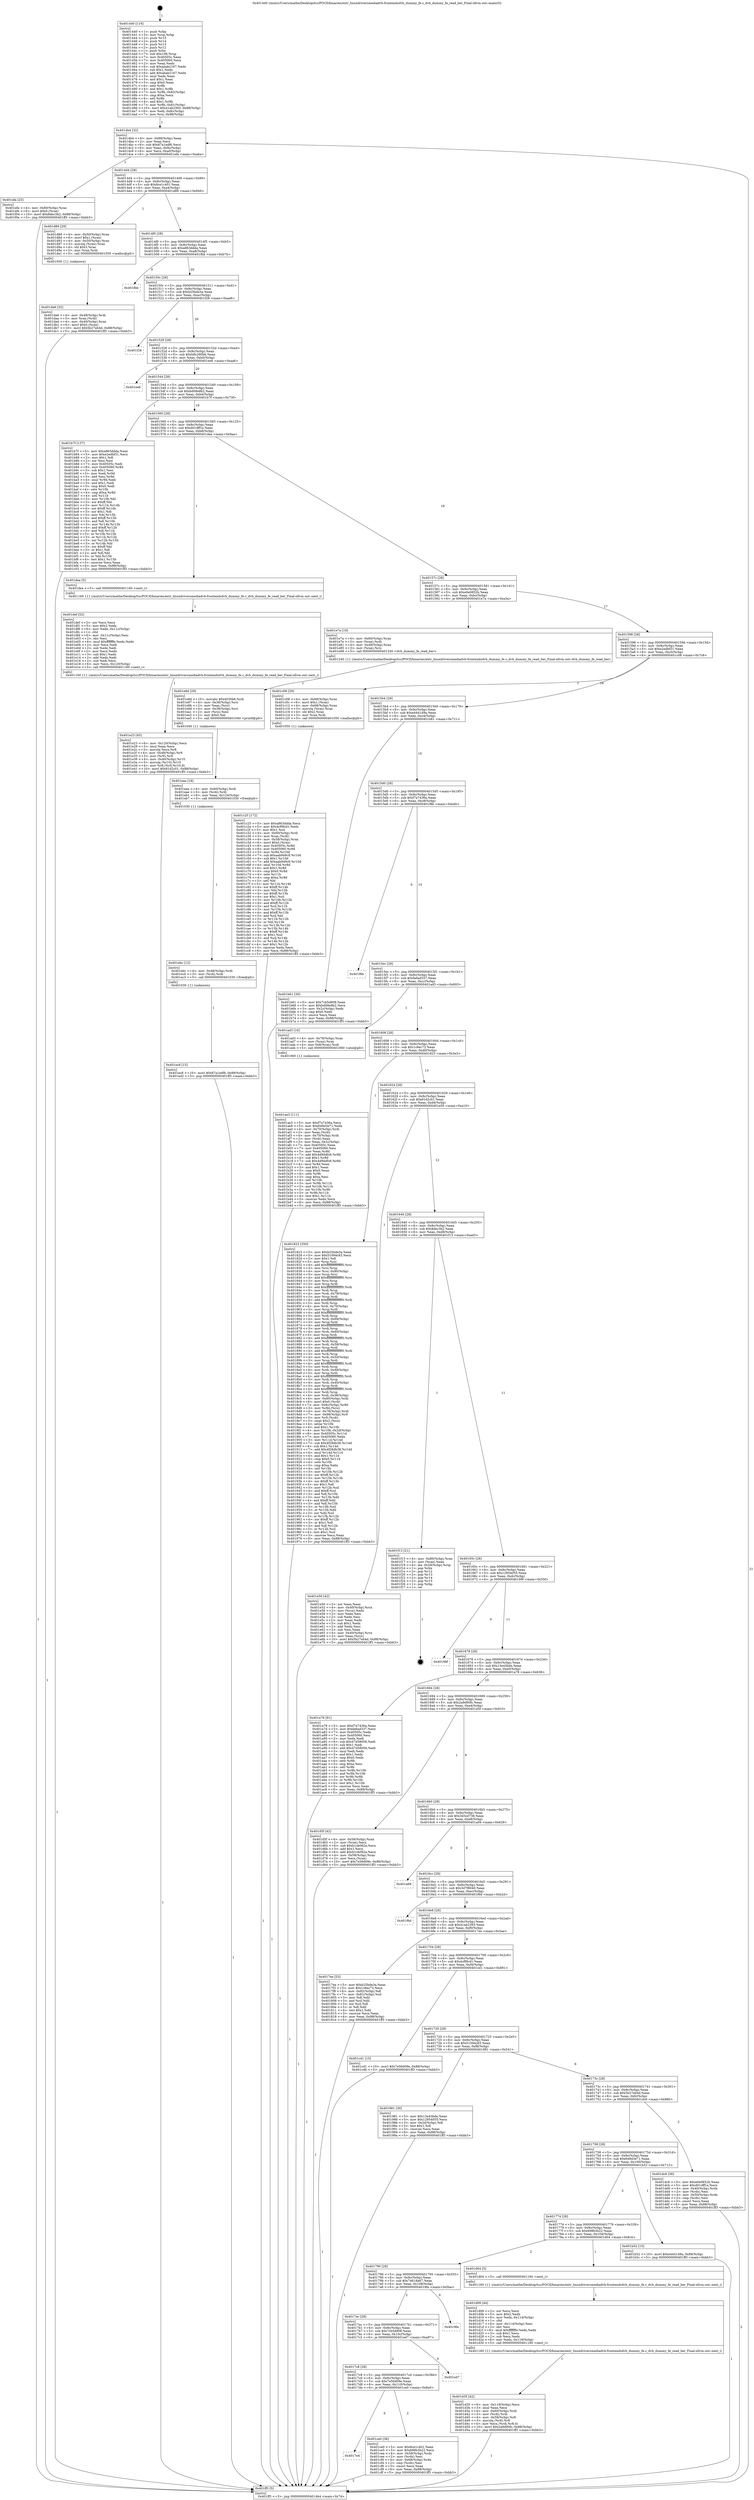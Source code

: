digraph "0x401440" {
  label = "0x401440 (/mnt/c/Users/mathe/Desktop/tcc/POCII/binaries/extr_linuxdriversmediadvb-frontendsdvb_dummy_fe.c_dvb_dummy_fe_read_ber_Final-ollvm.out::main(0))"
  labelloc = "t"
  node[shape=record]

  Entry [label="",width=0.3,height=0.3,shape=circle,fillcolor=black,style=filled]
  "0x4014b4" [label="{
     0x4014b4 [32]\l
     | [instrs]\l
     &nbsp;&nbsp;0x4014b4 \<+6\>: mov -0x88(%rbp),%eax\l
     &nbsp;&nbsp;0x4014ba \<+2\>: mov %eax,%ecx\l
     &nbsp;&nbsp;0x4014bc \<+6\>: sub $0x87a1edf6,%ecx\l
     &nbsp;&nbsp;0x4014c2 \<+6\>: mov %eax,-0x9c(%rbp)\l
     &nbsp;&nbsp;0x4014c8 \<+6\>: mov %ecx,-0xa0(%rbp)\l
     &nbsp;&nbsp;0x4014ce \<+6\>: je 0000000000401efa \<main+0xaba\>\l
  }"]
  "0x401efa" [label="{
     0x401efa [25]\l
     | [instrs]\l
     &nbsp;&nbsp;0x401efa \<+4\>: mov -0x80(%rbp),%rax\l
     &nbsp;&nbsp;0x401efe \<+6\>: movl $0x0,(%rax)\l
     &nbsp;&nbsp;0x401f04 \<+10\>: movl $0x8dec3b2,-0x88(%rbp)\l
     &nbsp;&nbsp;0x401f0e \<+5\>: jmp 0000000000401ff3 \<main+0xbb3\>\l
  }"]
  "0x4014d4" [label="{
     0x4014d4 [28]\l
     | [instrs]\l
     &nbsp;&nbsp;0x4014d4 \<+5\>: jmp 00000000004014d9 \<main+0x99\>\l
     &nbsp;&nbsp;0x4014d9 \<+6\>: mov -0x9c(%rbp),%eax\l
     &nbsp;&nbsp;0x4014df \<+5\>: sub $0x8ce1c401,%eax\l
     &nbsp;&nbsp;0x4014e4 \<+6\>: mov %eax,-0xa4(%rbp)\l
     &nbsp;&nbsp;0x4014ea \<+6\>: je 0000000000401d89 \<main+0x949\>\l
  }"]
  Exit [label="",width=0.3,height=0.3,shape=circle,fillcolor=black,style=filled,peripheries=2]
  "0x401d89" [label="{
     0x401d89 [29]\l
     | [instrs]\l
     &nbsp;&nbsp;0x401d89 \<+4\>: mov -0x50(%rbp),%rax\l
     &nbsp;&nbsp;0x401d8d \<+6\>: movl $0x1,(%rax)\l
     &nbsp;&nbsp;0x401d93 \<+4\>: mov -0x50(%rbp),%rax\l
     &nbsp;&nbsp;0x401d97 \<+3\>: movslq (%rax),%rax\l
     &nbsp;&nbsp;0x401d9a \<+4\>: shl $0x3,%rax\l
     &nbsp;&nbsp;0x401d9e \<+3\>: mov %rax,%rdi\l
     &nbsp;&nbsp;0x401da1 \<+5\>: call 0000000000401050 \<malloc@plt\>\l
     | [calls]\l
     &nbsp;&nbsp;0x401050 \{1\} (unknown)\l
  }"]
  "0x4014f0" [label="{
     0x4014f0 [28]\l
     | [instrs]\l
     &nbsp;&nbsp;0x4014f0 \<+5\>: jmp 00000000004014f5 \<main+0xb5\>\l
     &nbsp;&nbsp;0x4014f5 \<+6\>: mov -0x9c(%rbp),%eax\l
     &nbsp;&nbsp;0x4014fb \<+5\>: sub $0xa863ddda,%eax\l
     &nbsp;&nbsp;0x401500 \<+6\>: mov %eax,-0xa8(%rbp)\l
     &nbsp;&nbsp;0x401506 \<+6\>: je 0000000000401fbb \<main+0xb7b\>\l
  }"]
  "0x401ec8" [label="{
     0x401ec8 [15]\l
     | [instrs]\l
     &nbsp;&nbsp;0x401ec8 \<+10\>: movl $0x87a1edf6,-0x88(%rbp)\l
     &nbsp;&nbsp;0x401ed2 \<+5\>: jmp 0000000000401ff3 \<main+0xbb3\>\l
  }"]
  "0x401fbb" [label="{
     0x401fbb\l
  }", style=dashed]
  "0x40150c" [label="{
     0x40150c [28]\l
     | [instrs]\l
     &nbsp;&nbsp;0x40150c \<+5\>: jmp 0000000000401511 \<main+0xd1\>\l
     &nbsp;&nbsp;0x401511 \<+6\>: mov -0x9c(%rbp),%eax\l
     &nbsp;&nbsp;0x401517 \<+5\>: sub $0xb25bde3a,%eax\l
     &nbsp;&nbsp;0x40151c \<+6\>: mov %eax,-0xac(%rbp)\l
     &nbsp;&nbsp;0x401522 \<+6\>: je 0000000000401f28 \<main+0xae8\>\l
  }"]
  "0x401ebc" [label="{
     0x401ebc [12]\l
     | [instrs]\l
     &nbsp;&nbsp;0x401ebc \<+4\>: mov -0x48(%rbp),%rdi\l
     &nbsp;&nbsp;0x401ec0 \<+3\>: mov (%rdi),%rdi\l
     &nbsp;&nbsp;0x401ec3 \<+5\>: call 0000000000401030 \<free@plt\>\l
     | [calls]\l
     &nbsp;&nbsp;0x401030 \{1\} (unknown)\l
  }"]
  "0x401f28" [label="{
     0x401f28\l
  }", style=dashed]
  "0x401528" [label="{
     0x401528 [28]\l
     | [instrs]\l
     &nbsp;&nbsp;0x401528 \<+5\>: jmp 000000000040152d \<main+0xed\>\l
     &nbsp;&nbsp;0x40152d \<+6\>: mov -0x9c(%rbp),%eax\l
     &nbsp;&nbsp;0x401533 \<+5\>: sub $0xb8c290bb,%eax\l
     &nbsp;&nbsp;0x401538 \<+6\>: mov %eax,-0xb0(%rbp)\l
     &nbsp;&nbsp;0x40153e \<+6\>: je 0000000000401ee6 \<main+0xaa6\>\l
  }"]
  "0x401eaa" [label="{
     0x401eaa [18]\l
     | [instrs]\l
     &nbsp;&nbsp;0x401eaa \<+4\>: mov -0x60(%rbp),%rdi\l
     &nbsp;&nbsp;0x401eae \<+3\>: mov (%rdi),%rdi\l
     &nbsp;&nbsp;0x401eb1 \<+6\>: mov %eax,-0x124(%rbp)\l
     &nbsp;&nbsp;0x401eb7 \<+5\>: call 0000000000401030 \<free@plt\>\l
     | [calls]\l
     &nbsp;&nbsp;0x401030 \{1\} (unknown)\l
  }"]
  "0x401ee6" [label="{
     0x401ee6\l
  }", style=dashed]
  "0x401544" [label="{
     0x401544 [28]\l
     | [instrs]\l
     &nbsp;&nbsp;0x401544 \<+5\>: jmp 0000000000401549 \<main+0x109\>\l
     &nbsp;&nbsp;0x401549 \<+6\>: mov -0x9c(%rbp),%eax\l
     &nbsp;&nbsp;0x40154f \<+5\>: sub $0xbd08e8b2,%eax\l
     &nbsp;&nbsp;0x401554 \<+6\>: mov %eax,-0xb4(%rbp)\l
     &nbsp;&nbsp;0x40155a \<+6\>: je 0000000000401b7f \<main+0x73f\>\l
  }"]
  "0x401e8d" [label="{
     0x401e8d [29]\l
     | [instrs]\l
     &nbsp;&nbsp;0x401e8d \<+10\>: movabs $0x4030b6,%rdi\l
     &nbsp;&nbsp;0x401e97 \<+4\>: mov -0x38(%rbp),%rsi\l
     &nbsp;&nbsp;0x401e9b \<+2\>: mov %eax,(%rsi)\l
     &nbsp;&nbsp;0x401e9d \<+4\>: mov -0x38(%rbp),%rsi\l
     &nbsp;&nbsp;0x401ea1 \<+2\>: mov (%rsi),%esi\l
     &nbsp;&nbsp;0x401ea3 \<+2\>: mov $0x0,%al\l
     &nbsp;&nbsp;0x401ea5 \<+5\>: call 0000000000401040 \<printf@plt\>\l
     | [calls]\l
     &nbsp;&nbsp;0x401040 \{1\} (unknown)\l
  }"]
  "0x401b7f" [label="{
     0x401b7f [137]\l
     | [instrs]\l
     &nbsp;&nbsp;0x401b7f \<+5\>: mov $0xa863ddda,%eax\l
     &nbsp;&nbsp;0x401b84 \<+5\>: mov $0xe2edbf31,%ecx\l
     &nbsp;&nbsp;0x401b89 \<+2\>: mov $0x1,%dl\l
     &nbsp;&nbsp;0x401b8b \<+2\>: xor %esi,%esi\l
     &nbsp;&nbsp;0x401b8d \<+7\>: mov 0x40505c,%edi\l
     &nbsp;&nbsp;0x401b94 \<+8\>: mov 0x405060,%r8d\l
     &nbsp;&nbsp;0x401b9c \<+3\>: sub $0x1,%esi\l
     &nbsp;&nbsp;0x401b9f \<+3\>: mov %edi,%r9d\l
     &nbsp;&nbsp;0x401ba2 \<+3\>: add %esi,%r9d\l
     &nbsp;&nbsp;0x401ba5 \<+4\>: imul %r9d,%edi\l
     &nbsp;&nbsp;0x401ba9 \<+3\>: and $0x1,%edi\l
     &nbsp;&nbsp;0x401bac \<+3\>: cmp $0x0,%edi\l
     &nbsp;&nbsp;0x401baf \<+4\>: sete %r10b\l
     &nbsp;&nbsp;0x401bb3 \<+4\>: cmp $0xa,%r8d\l
     &nbsp;&nbsp;0x401bb7 \<+4\>: setl %r11b\l
     &nbsp;&nbsp;0x401bbb \<+3\>: mov %r10b,%bl\l
     &nbsp;&nbsp;0x401bbe \<+3\>: xor $0xff,%bl\l
     &nbsp;&nbsp;0x401bc1 \<+3\>: mov %r11b,%r14b\l
     &nbsp;&nbsp;0x401bc4 \<+4\>: xor $0xff,%r14b\l
     &nbsp;&nbsp;0x401bc8 \<+3\>: xor $0x1,%dl\l
     &nbsp;&nbsp;0x401bcb \<+3\>: mov %bl,%r15b\l
     &nbsp;&nbsp;0x401bce \<+4\>: and $0xff,%r15b\l
     &nbsp;&nbsp;0x401bd2 \<+3\>: and %dl,%r10b\l
     &nbsp;&nbsp;0x401bd5 \<+3\>: mov %r14b,%r12b\l
     &nbsp;&nbsp;0x401bd8 \<+4\>: and $0xff,%r12b\l
     &nbsp;&nbsp;0x401bdc \<+3\>: and %dl,%r11b\l
     &nbsp;&nbsp;0x401bdf \<+3\>: or %r10b,%r15b\l
     &nbsp;&nbsp;0x401be2 \<+3\>: or %r11b,%r12b\l
     &nbsp;&nbsp;0x401be5 \<+3\>: xor %r12b,%r15b\l
     &nbsp;&nbsp;0x401be8 \<+3\>: or %r14b,%bl\l
     &nbsp;&nbsp;0x401beb \<+3\>: xor $0xff,%bl\l
     &nbsp;&nbsp;0x401bee \<+3\>: or $0x1,%dl\l
     &nbsp;&nbsp;0x401bf1 \<+2\>: and %dl,%bl\l
     &nbsp;&nbsp;0x401bf3 \<+3\>: or %bl,%r15b\l
     &nbsp;&nbsp;0x401bf6 \<+4\>: test $0x1,%r15b\l
     &nbsp;&nbsp;0x401bfa \<+3\>: cmovne %ecx,%eax\l
     &nbsp;&nbsp;0x401bfd \<+6\>: mov %eax,-0x88(%rbp)\l
     &nbsp;&nbsp;0x401c03 \<+5\>: jmp 0000000000401ff3 \<main+0xbb3\>\l
  }"]
  "0x401560" [label="{
     0x401560 [28]\l
     | [instrs]\l
     &nbsp;&nbsp;0x401560 \<+5\>: jmp 0000000000401565 \<main+0x125\>\l
     &nbsp;&nbsp;0x401565 \<+6\>: mov -0x9c(%rbp),%eax\l
     &nbsp;&nbsp;0x40156b \<+5\>: sub $0xd01dff1e,%eax\l
     &nbsp;&nbsp;0x401570 \<+6\>: mov %eax,-0xb8(%rbp)\l
     &nbsp;&nbsp;0x401576 \<+6\>: je 0000000000401dea \<main+0x9aa\>\l
  }"]
  "0x401e23" [label="{
     0x401e23 [45]\l
     | [instrs]\l
     &nbsp;&nbsp;0x401e23 \<+6\>: mov -0x120(%rbp),%ecx\l
     &nbsp;&nbsp;0x401e29 \<+3\>: imul %eax,%ecx\l
     &nbsp;&nbsp;0x401e2c \<+3\>: movslq %ecx,%r8\l
     &nbsp;&nbsp;0x401e2f \<+4\>: mov -0x48(%rbp),%r9\l
     &nbsp;&nbsp;0x401e33 \<+3\>: mov (%r9),%r9\l
     &nbsp;&nbsp;0x401e36 \<+4\>: mov -0x40(%rbp),%r10\l
     &nbsp;&nbsp;0x401e3a \<+3\>: movslq (%r10),%r10\l
     &nbsp;&nbsp;0x401e3d \<+4\>: mov %r8,(%r9,%r10,8)\l
     &nbsp;&nbsp;0x401e41 \<+10\>: movl $0x81d2c01,-0x88(%rbp)\l
     &nbsp;&nbsp;0x401e4b \<+5\>: jmp 0000000000401ff3 \<main+0xbb3\>\l
  }"]
  "0x401dea" [label="{
     0x401dea [5]\l
     | [instrs]\l
     &nbsp;&nbsp;0x401dea \<+5\>: call 0000000000401160 \<next_i\>\l
     | [calls]\l
     &nbsp;&nbsp;0x401160 \{1\} (/mnt/c/Users/mathe/Desktop/tcc/POCII/binaries/extr_linuxdriversmediadvb-frontendsdvb_dummy_fe.c_dvb_dummy_fe_read_ber_Final-ollvm.out::next_i)\l
  }"]
  "0x40157c" [label="{
     0x40157c [28]\l
     | [instrs]\l
     &nbsp;&nbsp;0x40157c \<+5\>: jmp 0000000000401581 \<main+0x141\>\l
     &nbsp;&nbsp;0x401581 \<+6\>: mov -0x9c(%rbp),%eax\l
     &nbsp;&nbsp;0x401587 \<+5\>: sub $0xe0e0852b,%eax\l
     &nbsp;&nbsp;0x40158c \<+6\>: mov %eax,-0xbc(%rbp)\l
     &nbsp;&nbsp;0x401592 \<+6\>: je 0000000000401e7a \<main+0xa3a\>\l
  }"]
  "0x401def" [label="{
     0x401def [52]\l
     | [instrs]\l
     &nbsp;&nbsp;0x401def \<+2\>: xor %ecx,%ecx\l
     &nbsp;&nbsp;0x401df1 \<+5\>: mov $0x2,%edx\l
     &nbsp;&nbsp;0x401df6 \<+6\>: mov %edx,-0x11c(%rbp)\l
     &nbsp;&nbsp;0x401dfc \<+1\>: cltd\l
     &nbsp;&nbsp;0x401dfd \<+6\>: mov -0x11c(%rbp),%esi\l
     &nbsp;&nbsp;0x401e03 \<+2\>: idiv %esi\l
     &nbsp;&nbsp;0x401e05 \<+6\>: imul $0xfffffffe,%edx,%edx\l
     &nbsp;&nbsp;0x401e0b \<+2\>: mov %ecx,%edi\l
     &nbsp;&nbsp;0x401e0d \<+2\>: sub %edx,%edi\l
     &nbsp;&nbsp;0x401e0f \<+2\>: mov %ecx,%edx\l
     &nbsp;&nbsp;0x401e11 \<+3\>: sub $0x1,%edx\l
     &nbsp;&nbsp;0x401e14 \<+2\>: add %edx,%edi\l
     &nbsp;&nbsp;0x401e16 \<+2\>: sub %edi,%ecx\l
     &nbsp;&nbsp;0x401e18 \<+6\>: mov %ecx,-0x120(%rbp)\l
     &nbsp;&nbsp;0x401e1e \<+5\>: call 0000000000401160 \<next_i\>\l
     | [calls]\l
     &nbsp;&nbsp;0x401160 \{1\} (/mnt/c/Users/mathe/Desktop/tcc/POCII/binaries/extr_linuxdriversmediadvb-frontendsdvb_dummy_fe.c_dvb_dummy_fe_read_ber_Final-ollvm.out::next_i)\l
  }"]
  "0x401e7a" [label="{
     0x401e7a [19]\l
     | [instrs]\l
     &nbsp;&nbsp;0x401e7a \<+4\>: mov -0x60(%rbp),%rax\l
     &nbsp;&nbsp;0x401e7e \<+3\>: mov (%rax),%rdi\l
     &nbsp;&nbsp;0x401e81 \<+4\>: mov -0x48(%rbp),%rax\l
     &nbsp;&nbsp;0x401e85 \<+3\>: mov (%rax),%rsi\l
     &nbsp;&nbsp;0x401e88 \<+5\>: call 0000000000401240 \<dvb_dummy_fe_read_ber\>\l
     | [calls]\l
     &nbsp;&nbsp;0x401240 \{1\} (/mnt/c/Users/mathe/Desktop/tcc/POCII/binaries/extr_linuxdriversmediadvb-frontendsdvb_dummy_fe.c_dvb_dummy_fe_read_ber_Final-ollvm.out::dvb_dummy_fe_read_ber)\l
  }"]
  "0x401598" [label="{
     0x401598 [28]\l
     | [instrs]\l
     &nbsp;&nbsp;0x401598 \<+5\>: jmp 000000000040159d \<main+0x15d\>\l
     &nbsp;&nbsp;0x40159d \<+6\>: mov -0x9c(%rbp),%eax\l
     &nbsp;&nbsp;0x4015a3 \<+5\>: sub $0xe2edbf31,%eax\l
     &nbsp;&nbsp;0x4015a8 \<+6\>: mov %eax,-0xc0(%rbp)\l
     &nbsp;&nbsp;0x4015ae \<+6\>: je 0000000000401c08 \<main+0x7c8\>\l
  }"]
  "0x401da6" [label="{
     0x401da6 [32]\l
     | [instrs]\l
     &nbsp;&nbsp;0x401da6 \<+4\>: mov -0x48(%rbp),%rdi\l
     &nbsp;&nbsp;0x401daa \<+3\>: mov %rax,(%rdi)\l
     &nbsp;&nbsp;0x401dad \<+4\>: mov -0x40(%rbp),%rax\l
     &nbsp;&nbsp;0x401db1 \<+6\>: movl $0x0,(%rax)\l
     &nbsp;&nbsp;0x401db7 \<+10\>: movl $0x5b27eb4d,-0x88(%rbp)\l
     &nbsp;&nbsp;0x401dc1 \<+5\>: jmp 0000000000401ff3 \<main+0xbb3\>\l
  }"]
  "0x401c08" [label="{
     0x401c08 [29]\l
     | [instrs]\l
     &nbsp;&nbsp;0x401c08 \<+4\>: mov -0x68(%rbp),%rax\l
     &nbsp;&nbsp;0x401c0c \<+6\>: movl $0x1,(%rax)\l
     &nbsp;&nbsp;0x401c12 \<+4\>: mov -0x68(%rbp),%rax\l
     &nbsp;&nbsp;0x401c16 \<+3\>: movslq (%rax),%rax\l
     &nbsp;&nbsp;0x401c19 \<+4\>: shl $0x2,%rax\l
     &nbsp;&nbsp;0x401c1d \<+3\>: mov %rax,%rdi\l
     &nbsp;&nbsp;0x401c20 \<+5\>: call 0000000000401050 \<malloc@plt\>\l
     | [calls]\l
     &nbsp;&nbsp;0x401050 \{1\} (unknown)\l
  }"]
  "0x4015b4" [label="{
     0x4015b4 [28]\l
     | [instrs]\l
     &nbsp;&nbsp;0x4015b4 \<+5\>: jmp 00000000004015b9 \<main+0x179\>\l
     &nbsp;&nbsp;0x4015b9 \<+6\>: mov -0x9c(%rbp),%eax\l
     &nbsp;&nbsp;0x4015bf \<+5\>: sub $0xe444149a,%eax\l
     &nbsp;&nbsp;0x4015c4 \<+6\>: mov %eax,-0xc4(%rbp)\l
     &nbsp;&nbsp;0x4015ca \<+6\>: je 0000000000401b61 \<main+0x721\>\l
  }"]
  "0x401d35" [label="{
     0x401d35 [42]\l
     | [instrs]\l
     &nbsp;&nbsp;0x401d35 \<+6\>: mov -0x118(%rbp),%ecx\l
     &nbsp;&nbsp;0x401d3b \<+3\>: imul %eax,%ecx\l
     &nbsp;&nbsp;0x401d3e \<+4\>: mov -0x60(%rbp),%rdi\l
     &nbsp;&nbsp;0x401d42 \<+3\>: mov (%rdi),%rdi\l
     &nbsp;&nbsp;0x401d45 \<+4\>: mov -0x58(%rbp),%r8\l
     &nbsp;&nbsp;0x401d49 \<+3\>: movslq (%r8),%r8\l
     &nbsp;&nbsp;0x401d4c \<+4\>: mov %ecx,(%rdi,%r8,4)\l
     &nbsp;&nbsp;0x401d50 \<+10\>: movl $0x2a9d90fc,-0x88(%rbp)\l
     &nbsp;&nbsp;0x401d5a \<+5\>: jmp 0000000000401ff3 \<main+0xbb3\>\l
  }"]
  "0x401b61" [label="{
     0x401b61 [30]\l
     | [instrs]\l
     &nbsp;&nbsp;0x401b61 \<+5\>: mov $0x7cb5d908,%eax\l
     &nbsp;&nbsp;0x401b66 \<+5\>: mov $0xbd08e8b2,%ecx\l
     &nbsp;&nbsp;0x401b6b \<+3\>: mov -0x2c(%rbp),%edx\l
     &nbsp;&nbsp;0x401b6e \<+3\>: cmp $0x0,%edx\l
     &nbsp;&nbsp;0x401b71 \<+3\>: cmove %ecx,%eax\l
     &nbsp;&nbsp;0x401b74 \<+6\>: mov %eax,-0x88(%rbp)\l
     &nbsp;&nbsp;0x401b7a \<+5\>: jmp 0000000000401ff3 \<main+0xbb3\>\l
  }"]
  "0x4015d0" [label="{
     0x4015d0 [28]\l
     | [instrs]\l
     &nbsp;&nbsp;0x4015d0 \<+5\>: jmp 00000000004015d5 \<main+0x195\>\l
     &nbsp;&nbsp;0x4015d5 \<+6\>: mov -0x9c(%rbp),%eax\l
     &nbsp;&nbsp;0x4015db \<+5\>: sub $0xf7a7436a,%eax\l
     &nbsp;&nbsp;0x4015e0 \<+6\>: mov %eax,-0xc8(%rbp)\l
     &nbsp;&nbsp;0x4015e6 \<+6\>: je 0000000000401f8b \<main+0xb4b\>\l
  }"]
  "0x401d09" [label="{
     0x401d09 [44]\l
     | [instrs]\l
     &nbsp;&nbsp;0x401d09 \<+2\>: xor %ecx,%ecx\l
     &nbsp;&nbsp;0x401d0b \<+5\>: mov $0x2,%edx\l
     &nbsp;&nbsp;0x401d10 \<+6\>: mov %edx,-0x114(%rbp)\l
     &nbsp;&nbsp;0x401d16 \<+1\>: cltd\l
     &nbsp;&nbsp;0x401d17 \<+6\>: mov -0x114(%rbp),%esi\l
     &nbsp;&nbsp;0x401d1d \<+2\>: idiv %esi\l
     &nbsp;&nbsp;0x401d1f \<+6\>: imul $0xfffffffe,%edx,%edx\l
     &nbsp;&nbsp;0x401d25 \<+3\>: sub $0x1,%ecx\l
     &nbsp;&nbsp;0x401d28 \<+2\>: sub %ecx,%edx\l
     &nbsp;&nbsp;0x401d2a \<+6\>: mov %edx,-0x118(%rbp)\l
     &nbsp;&nbsp;0x401d30 \<+5\>: call 0000000000401160 \<next_i\>\l
     | [calls]\l
     &nbsp;&nbsp;0x401160 \{1\} (/mnt/c/Users/mathe/Desktop/tcc/POCII/binaries/extr_linuxdriversmediadvb-frontendsdvb_dummy_fe.c_dvb_dummy_fe_read_ber_Final-ollvm.out::next_i)\l
  }"]
  "0x401f8b" [label="{
     0x401f8b\l
  }", style=dashed]
  "0x4015ec" [label="{
     0x4015ec [28]\l
     | [instrs]\l
     &nbsp;&nbsp;0x4015ec \<+5\>: jmp 00000000004015f1 \<main+0x1b1\>\l
     &nbsp;&nbsp;0x4015f1 \<+6\>: mov -0x9c(%rbp),%eax\l
     &nbsp;&nbsp;0x4015f7 \<+5\>: sub $0xfa6ad337,%eax\l
     &nbsp;&nbsp;0x4015fc \<+6\>: mov %eax,-0xcc(%rbp)\l
     &nbsp;&nbsp;0x401602 \<+6\>: je 0000000000401ad3 \<main+0x693\>\l
  }"]
  "0x4017e4" [label="{
     0x4017e4\l
  }", style=dashed]
  "0x401ad3" [label="{
     0x401ad3 [16]\l
     | [instrs]\l
     &nbsp;&nbsp;0x401ad3 \<+4\>: mov -0x78(%rbp),%rax\l
     &nbsp;&nbsp;0x401ad7 \<+3\>: mov (%rax),%rax\l
     &nbsp;&nbsp;0x401ada \<+4\>: mov 0x8(%rax),%rdi\l
     &nbsp;&nbsp;0x401ade \<+5\>: call 0000000000401060 \<atoi@plt\>\l
     | [calls]\l
     &nbsp;&nbsp;0x401060 \{1\} (unknown)\l
  }"]
  "0x401608" [label="{
     0x401608 [28]\l
     | [instrs]\l
     &nbsp;&nbsp;0x401608 \<+5\>: jmp 000000000040160d \<main+0x1cd\>\l
     &nbsp;&nbsp;0x40160d \<+6\>: mov -0x9c(%rbp),%eax\l
     &nbsp;&nbsp;0x401613 \<+5\>: sub $0x1c6ec73,%eax\l
     &nbsp;&nbsp;0x401618 \<+6\>: mov %eax,-0xd0(%rbp)\l
     &nbsp;&nbsp;0x40161e \<+6\>: je 0000000000401823 \<main+0x3e3\>\l
  }"]
  "0x401ce0" [label="{
     0x401ce0 [36]\l
     | [instrs]\l
     &nbsp;&nbsp;0x401ce0 \<+5\>: mov $0x8ce1c401,%eax\l
     &nbsp;&nbsp;0x401ce5 \<+5\>: mov $0x698b3b22,%ecx\l
     &nbsp;&nbsp;0x401cea \<+4\>: mov -0x58(%rbp),%rdx\l
     &nbsp;&nbsp;0x401cee \<+2\>: mov (%rdx),%esi\l
     &nbsp;&nbsp;0x401cf0 \<+4\>: mov -0x68(%rbp),%rdx\l
     &nbsp;&nbsp;0x401cf4 \<+2\>: cmp (%rdx),%esi\l
     &nbsp;&nbsp;0x401cf6 \<+3\>: cmovl %ecx,%eax\l
     &nbsp;&nbsp;0x401cf9 \<+6\>: mov %eax,-0x88(%rbp)\l
     &nbsp;&nbsp;0x401cff \<+5\>: jmp 0000000000401ff3 \<main+0xbb3\>\l
  }"]
  "0x401823" [label="{
     0x401823 [350]\l
     | [instrs]\l
     &nbsp;&nbsp;0x401823 \<+5\>: mov $0xb25bde3a,%eax\l
     &nbsp;&nbsp;0x401828 \<+5\>: mov $0x51094c83,%ecx\l
     &nbsp;&nbsp;0x40182d \<+2\>: mov $0x1,%dl\l
     &nbsp;&nbsp;0x40182f \<+3\>: mov %rsp,%rsi\l
     &nbsp;&nbsp;0x401832 \<+4\>: add $0xfffffffffffffff0,%rsi\l
     &nbsp;&nbsp;0x401836 \<+3\>: mov %rsi,%rsp\l
     &nbsp;&nbsp;0x401839 \<+4\>: mov %rsi,-0x80(%rbp)\l
     &nbsp;&nbsp;0x40183d \<+3\>: mov %rsp,%rsi\l
     &nbsp;&nbsp;0x401840 \<+4\>: add $0xfffffffffffffff0,%rsi\l
     &nbsp;&nbsp;0x401844 \<+3\>: mov %rsi,%rsp\l
     &nbsp;&nbsp;0x401847 \<+3\>: mov %rsp,%rdi\l
     &nbsp;&nbsp;0x40184a \<+4\>: add $0xfffffffffffffff0,%rdi\l
     &nbsp;&nbsp;0x40184e \<+3\>: mov %rdi,%rsp\l
     &nbsp;&nbsp;0x401851 \<+4\>: mov %rdi,-0x78(%rbp)\l
     &nbsp;&nbsp;0x401855 \<+3\>: mov %rsp,%rdi\l
     &nbsp;&nbsp;0x401858 \<+4\>: add $0xfffffffffffffff0,%rdi\l
     &nbsp;&nbsp;0x40185c \<+3\>: mov %rdi,%rsp\l
     &nbsp;&nbsp;0x40185f \<+4\>: mov %rdi,-0x70(%rbp)\l
     &nbsp;&nbsp;0x401863 \<+3\>: mov %rsp,%rdi\l
     &nbsp;&nbsp;0x401866 \<+4\>: add $0xfffffffffffffff0,%rdi\l
     &nbsp;&nbsp;0x40186a \<+3\>: mov %rdi,%rsp\l
     &nbsp;&nbsp;0x40186d \<+4\>: mov %rdi,-0x68(%rbp)\l
     &nbsp;&nbsp;0x401871 \<+3\>: mov %rsp,%rdi\l
     &nbsp;&nbsp;0x401874 \<+4\>: add $0xfffffffffffffff0,%rdi\l
     &nbsp;&nbsp;0x401878 \<+3\>: mov %rdi,%rsp\l
     &nbsp;&nbsp;0x40187b \<+4\>: mov %rdi,-0x60(%rbp)\l
     &nbsp;&nbsp;0x40187f \<+3\>: mov %rsp,%rdi\l
     &nbsp;&nbsp;0x401882 \<+4\>: add $0xfffffffffffffff0,%rdi\l
     &nbsp;&nbsp;0x401886 \<+3\>: mov %rdi,%rsp\l
     &nbsp;&nbsp;0x401889 \<+4\>: mov %rdi,-0x58(%rbp)\l
     &nbsp;&nbsp;0x40188d \<+3\>: mov %rsp,%rdi\l
     &nbsp;&nbsp;0x401890 \<+4\>: add $0xfffffffffffffff0,%rdi\l
     &nbsp;&nbsp;0x401894 \<+3\>: mov %rdi,%rsp\l
     &nbsp;&nbsp;0x401897 \<+4\>: mov %rdi,-0x50(%rbp)\l
     &nbsp;&nbsp;0x40189b \<+3\>: mov %rsp,%rdi\l
     &nbsp;&nbsp;0x40189e \<+4\>: add $0xfffffffffffffff0,%rdi\l
     &nbsp;&nbsp;0x4018a2 \<+3\>: mov %rdi,%rsp\l
     &nbsp;&nbsp;0x4018a5 \<+4\>: mov %rdi,-0x48(%rbp)\l
     &nbsp;&nbsp;0x4018a9 \<+3\>: mov %rsp,%rdi\l
     &nbsp;&nbsp;0x4018ac \<+4\>: add $0xfffffffffffffff0,%rdi\l
     &nbsp;&nbsp;0x4018b0 \<+3\>: mov %rdi,%rsp\l
     &nbsp;&nbsp;0x4018b3 \<+4\>: mov %rdi,-0x40(%rbp)\l
     &nbsp;&nbsp;0x4018b7 \<+3\>: mov %rsp,%rdi\l
     &nbsp;&nbsp;0x4018ba \<+4\>: add $0xfffffffffffffff0,%rdi\l
     &nbsp;&nbsp;0x4018be \<+3\>: mov %rdi,%rsp\l
     &nbsp;&nbsp;0x4018c1 \<+4\>: mov %rdi,-0x38(%rbp)\l
     &nbsp;&nbsp;0x4018c5 \<+4\>: mov -0x80(%rbp),%rdi\l
     &nbsp;&nbsp;0x4018c9 \<+6\>: movl $0x0,(%rdi)\l
     &nbsp;&nbsp;0x4018cf \<+7\>: mov -0x8c(%rbp),%r8d\l
     &nbsp;&nbsp;0x4018d6 \<+3\>: mov %r8d,(%rsi)\l
     &nbsp;&nbsp;0x4018d9 \<+4\>: mov -0x78(%rbp),%rdi\l
     &nbsp;&nbsp;0x4018dd \<+7\>: mov -0x98(%rbp),%r9\l
     &nbsp;&nbsp;0x4018e4 \<+3\>: mov %r9,(%rdi)\l
     &nbsp;&nbsp;0x4018e7 \<+3\>: cmpl $0x2,(%rsi)\l
     &nbsp;&nbsp;0x4018ea \<+4\>: setne %r10b\l
     &nbsp;&nbsp;0x4018ee \<+4\>: and $0x1,%r10b\l
     &nbsp;&nbsp;0x4018f2 \<+4\>: mov %r10b,-0x2d(%rbp)\l
     &nbsp;&nbsp;0x4018f6 \<+8\>: mov 0x40505c,%r11d\l
     &nbsp;&nbsp;0x4018fe \<+7\>: mov 0x405060,%ebx\l
     &nbsp;&nbsp;0x401905 \<+3\>: mov %r11d,%r14d\l
     &nbsp;&nbsp;0x401908 \<+7\>: sub $0x4f28db38,%r14d\l
     &nbsp;&nbsp;0x40190f \<+4\>: sub $0x1,%r14d\l
     &nbsp;&nbsp;0x401913 \<+7\>: add $0x4f28db38,%r14d\l
     &nbsp;&nbsp;0x40191a \<+4\>: imul %r14d,%r11d\l
     &nbsp;&nbsp;0x40191e \<+4\>: and $0x1,%r11d\l
     &nbsp;&nbsp;0x401922 \<+4\>: cmp $0x0,%r11d\l
     &nbsp;&nbsp;0x401926 \<+4\>: sete %r10b\l
     &nbsp;&nbsp;0x40192a \<+3\>: cmp $0xa,%ebx\l
     &nbsp;&nbsp;0x40192d \<+4\>: setl %r15b\l
     &nbsp;&nbsp;0x401931 \<+3\>: mov %r10b,%r12b\l
     &nbsp;&nbsp;0x401934 \<+4\>: xor $0xff,%r12b\l
     &nbsp;&nbsp;0x401938 \<+3\>: mov %r15b,%r13b\l
     &nbsp;&nbsp;0x40193b \<+4\>: xor $0xff,%r13b\l
     &nbsp;&nbsp;0x40193f \<+3\>: xor $0x1,%dl\l
     &nbsp;&nbsp;0x401942 \<+3\>: mov %r12b,%sil\l
     &nbsp;&nbsp;0x401945 \<+4\>: and $0xff,%sil\l
     &nbsp;&nbsp;0x401949 \<+3\>: and %dl,%r10b\l
     &nbsp;&nbsp;0x40194c \<+3\>: mov %r13b,%dil\l
     &nbsp;&nbsp;0x40194f \<+4\>: and $0xff,%dil\l
     &nbsp;&nbsp;0x401953 \<+3\>: and %dl,%r15b\l
     &nbsp;&nbsp;0x401956 \<+3\>: or %r10b,%sil\l
     &nbsp;&nbsp;0x401959 \<+3\>: or %r15b,%dil\l
     &nbsp;&nbsp;0x40195c \<+3\>: xor %dil,%sil\l
     &nbsp;&nbsp;0x40195f \<+3\>: or %r13b,%r12b\l
     &nbsp;&nbsp;0x401962 \<+4\>: xor $0xff,%r12b\l
     &nbsp;&nbsp;0x401966 \<+3\>: or $0x1,%dl\l
     &nbsp;&nbsp;0x401969 \<+3\>: and %dl,%r12b\l
     &nbsp;&nbsp;0x40196c \<+3\>: or %r12b,%sil\l
     &nbsp;&nbsp;0x40196f \<+4\>: test $0x1,%sil\l
     &nbsp;&nbsp;0x401973 \<+3\>: cmovne %ecx,%eax\l
     &nbsp;&nbsp;0x401976 \<+6\>: mov %eax,-0x88(%rbp)\l
     &nbsp;&nbsp;0x40197c \<+5\>: jmp 0000000000401ff3 \<main+0xbb3\>\l
  }"]
  "0x401624" [label="{
     0x401624 [28]\l
     | [instrs]\l
     &nbsp;&nbsp;0x401624 \<+5\>: jmp 0000000000401629 \<main+0x1e9\>\l
     &nbsp;&nbsp;0x401629 \<+6\>: mov -0x9c(%rbp),%eax\l
     &nbsp;&nbsp;0x40162f \<+5\>: sub $0x81d2c01,%eax\l
     &nbsp;&nbsp;0x401634 \<+6\>: mov %eax,-0xd4(%rbp)\l
     &nbsp;&nbsp;0x40163a \<+6\>: je 0000000000401e50 \<main+0xa10\>\l
  }"]
  "0x4017c8" [label="{
     0x4017c8 [28]\l
     | [instrs]\l
     &nbsp;&nbsp;0x4017c8 \<+5\>: jmp 00000000004017cd \<main+0x38d\>\l
     &nbsp;&nbsp;0x4017cd \<+6\>: mov -0x9c(%rbp),%eax\l
     &nbsp;&nbsp;0x4017d3 \<+5\>: sub $0x7e56d09e,%eax\l
     &nbsp;&nbsp;0x4017d8 \<+6\>: mov %eax,-0x110(%rbp)\l
     &nbsp;&nbsp;0x4017de \<+6\>: je 0000000000401ce0 \<main+0x8a0\>\l
  }"]
  "0x401e50" [label="{
     0x401e50 [42]\l
     | [instrs]\l
     &nbsp;&nbsp;0x401e50 \<+2\>: xor %eax,%eax\l
     &nbsp;&nbsp;0x401e52 \<+4\>: mov -0x40(%rbp),%rcx\l
     &nbsp;&nbsp;0x401e56 \<+2\>: mov (%rcx),%edx\l
     &nbsp;&nbsp;0x401e58 \<+2\>: mov %eax,%esi\l
     &nbsp;&nbsp;0x401e5a \<+2\>: sub %edx,%esi\l
     &nbsp;&nbsp;0x401e5c \<+2\>: mov %eax,%edx\l
     &nbsp;&nbsp;0x401e5e \<+3\>: sub $0x1,%edx\l
     &nbsp;&nbsp;0x401e61 \<+2\>: add %edx,%esi\l
     &nbsp;&nbsp;0x401e63 \<+2\>: sub %esi,%eax\l
     &nbsp;&nbsp;0x401e65 \<+4\>: mov -0x40(%rbp),%rcx\l
     &nbsp;&nbsp;0x401e69 \<+2\>: mov %eax,(%rcx)\l
     &nbsp;&nbsp;0x401e6b \<+10\>: movl $0x5b27eb4d,-0x88(%rbp)\l
     &nbsp;&nbsp;0x401e75 \<+5\>: jmp 0000000000401ff3 \<main+0xbb3\>\l
  }"]
  "0x401640" [label="{
     0x401640 [28]\l
     | [instrs]\l
     &nbsp;&nbsp;0x401640 \<+5\>: jmp 0000000000401645 \<main+0x205\>\l
     &nbsp;&nbsp;0x401645 \<+6\>: mov -0x9c(%rbp),%eax\l
     &nbsp;&nbsp;0x40164b \<+5\>: sub $0x8dec3b2,%eax\l
     &nbsp;&nbsp;0x401650 \<+6\>: mov %eax,-0xd8(%rbp)\l
     &nbsp;&nbsp;0x401656 \<+6\>: je 0000000000401f13 \<main+0xad3\>\l
  }"]
  "0x401ed7" [label="{
     0x401ed7\l
  }", style=dashed]
  "0x401f13" [label="{
     0x401f13 [21]\l
     | [instrs]\l
     &nbsp;&nbsp;0x401f13 \<+4\>: mov -0x80(%rbp),%rax\l
     &nbsp;&nbsp;0x401f17 \<+2\>: mov (%rax),%eax\l
     &nbsp;&nbsp;0x401f19 \<+4\>: lea -0x28(%rbp),%rsp\l
     &nbsp;&nbsp;0x401f1d \<+1\>: pop %rbx\l
     &nbsp;&nbsp;0x401f1e \<+2\>: pop %r12\l
     &nbsp;&nbsp;0x401f20 \<+2\>: pop %r13\l
     &nbsp;&nbsp;0x401f22 \<+2\>: pop %r14\l
     &nbsp;&nbsp;0x401f24 \<+2\>: pop %r15\l
     &nbsp;&nbsp;0x401f26 \<+1\>: pop %rbp\l
     &nbsp;&nbsp;0x401f27 \<+1\>: ret\l
  }"]
  "0x40165c" [label="{
     0x40165c [28]\l
     | [instrs]\l
     &nbsp;&nbsp;0x40165c \<+5\>: jmp 0000000000401661 \<main+0x221\>\l
     &nbsp;&nbsp;0x401661 \<+6\>: mov -0x9c(%rbp),%eax\l
     &nbsp;&nbsp;0x401667 \<+5\>: sub $0x12954055,%eax\l
     &nbsp;&nbsp;0x40166c \<+6\>: mov %eax,-0xdc(%rbp)\l
     &nbsp;&nbsp;0x401672 \<+6\>: je 000000000040199f \<main+0x55f\>\l
  }"]
  "0x4017ac" [label="{
     0x4017ac [28]\l
     | [instrs]\l
     &nbsp;&nbsp;0x4017ac \<+5\>: jmp 00000000004017b1 \<main+0x371\>\l
     &nbsp;&nbsp;0x4017b1 \<+6\>: mov -0x9c(%rbp),%eax\l
     &nbsp;&nbsp;0x4017b7 \<+5\>: sub $0x7cb5d908,%eax\l
     &nbsp;&nbsp;0x4017bc \<+6\>: mov %eax,-0x10c(%rbp)\l
     &nbsp;&nbsp;0x4017c2 \<+6\>: je 0000000000401ed7 \<main+0xa97\>\l
  }"]
  "0x40199f" [label="{
     0x40199f\l
  }", style=dashed]
  "0x401678" [label="{
     0x401678 [28]\l
     | [instrs]\l
     &nbsp;&nbsp;0x401678 \<+5\>: jmp 000000000040167d \<main+0x23d\>\l
     &nbsp;&nbsp;0x40167d \<+6\>: mov -0x9c(%rbp),%eax\l
     &nbsp;&nbsp;0x401683 \<+5\>: sub $0x13e43bde,%eax\l
     &nbsp;&nbsp;0x401688 \<+6\>: mov %eax,-0xe0(%rbp)\l
     &nbsp;&nbsp;0x40168e \<+6\>: je 0000000000401a78 \<main+0x638\>\l
  }"]
  "0x4019fa" [label="{
     0x4019fa\l
  }", style=dashed]
  "0x401a78" [label="{
     0x401a78 [91]\l
     | [instrs]\l
     &nbsp;&nbsp;0x401a78 \<+5\>: mov $0xf7a7436a,%eax\l
     &nbsp;&nbsp;0x401a7d \<+5\>: mov $0xfa6ad337,%ecx\l
     &nbsp;&nbsp;0x401a82 \<+7\>: mov 0x40505c,%edx\l
     &nbsp;&nbsp;0x401a89 \<+7\>: mov 0x405060,%esi\l
     &nbsp;&nbsp;0x401a90 \<+2\>: mov %edx,%edi\l
     &nbsp;&nbsp;0x401a92 \<+6\>: sub $0x47d58056,%edi\l
     &nbsp;&nbsp;0x401a98 \<+3\>: sub $0x1,%edi\l
     &nbsp;&nbsp;0x401a9b \<+6\>: add $0x47d58056,%edi\l
     &nbsp;&nbsp;0x401aa1 \<+3\>: imul %edi,%edx\l
     &nbsp;&nbsp;0x401aa4 \<+3\>: and $0x1,%edx\l
     &nbsp;&nbsp;0x401aa7 \<+3\>: cmp $0x0,%edx\l
     &nbsp;&nbsp;0x401aaa \<+4\>: sete %r8b\l
     &nbsp;&nbsp;0x401aae \<+3\>: cmp $0xa,%esi\l
     &nbsp;&nbsp;0x401ab1 \<+4\>: setl %r9b\l
     &nbsp;&nbsp;0x401ab5 \<+3\>: mov %r8b,%r10b\l
     &nbsp;&nbsp;0x401ab8 \<+3\>: and %r9b,%r10b\l
     &nbsp;&nbsp;0x401abb \<+3\>: xor %r9b,%r8b\l
     &nbsp;&nbsp;0x401abe \<+3\>: or %r8b,%r10b\l
     &nbsp;&nbsp;0x401ac1 \<+4\>: test $0x1,%r10b\l
     &nbsp;&nbsp;0x401ac5 \<+3\>: cmovne %ecx,%eax\l
     &nbsp;&nbsp;0x401ac8 \<+6\>: mov %eax,-0x88(%rbp)\l
     &nbsp;&nbsp;0x401ace \<+5\>: jmp 0000000000401ff3 \<main+0xbb3\>\l
  }"]
  "0x401694" [label="{
     0x401694 [28]\l
     | [instrs]\l
     &nbsp;&nbsp;0x401694 \<+5\>: jmp 0000000000401699 \<main+0x259\>\l
     &nbsp;&nbsp;0x401699 \<+6\>: mov -0x9c(%rbp),%eax\l
     &nbsp;&nbsp;0x40169f \<+5\>: sub $0x2a9d90fc,%eax\l
     &nbsp;&nbsp;0x4016a4 \<+6\>: mov %eax,-0xe4(%rbp)\l
     &nbsp;&nbsp;0x4016aa \<+6\>: je 0000000000401d5f \<main+0x91f\>\l
  }"]
  "0x401790" [label="{
     0x401790 [28]\l
     | [instrs]\l
     &nbsp;&nbsp;0x401790 \<+5\>: jmp 0000000000401795 \<main+0x355\>\l
     &nbsp;&nbsp;0x401795 \<+6\>: mov -0x9c(%rbp),%eax\l
     &nbsp;&nbsp;0x40179b \<+5\>: sub $0x74618a67,%eax\l
     &nbsp;&nbsp;0x4017a0 \<+6\>: mov %eax,-0x108(%rbp)\l
     &nbsp;&nbsp;0x4017a6 \<+6\>: je 00000000004019fa \<main+0x5ba\>\l
  }"]
  "0x401d5f" [label="{
     0x401d5f [42]\l
     | [instrs]\l
     &nbsp;&nbsp;0x401d5f \<+4\>: mov -0x58(%rbp),%rax\l
     &nbsp;&nbsp;0x401d63 \<+2\>: mov (%rax),%ecx\l
     &nbsp;&nbsp;0x401d65 \<+6\>: sub $0xb1cb082a,%ecx\l
     &nbsp;&nbsp;0x401d6b \<+3\>: add $0x1,%ecx\l
     &nbsp;&nbsp;0x401d6e \<+6\>: add $0xb1cb082a,%ecx\l
     &nbsp;&nbsp;0x401d74 \<+4\>: mov -0x58(%rbp),%rax\l
     &nbsp;&nbsp;0x401d78 \<+2\>: mov %ecx,(%rax)\l
     &nbsp;&nbsp;0x401d7a \<+10\>: movl $0x7e56d09e,-0x88(%rbp)\l
     &nbsp;&nbsp;0x401d84 \<+5\>: jmp 0000000000401ff3 \<main+0xbb3\>\l
  }"]
  "0x4016b0" [label="{
     0x4016b0 [28]\l
     | [instrs]\l
     &nbsp;&nbsp;0x4016b0 \<+5\>: jmp 00000000004016b5 \<main+0x275\>\l
     &nbsp;&nbsp;0x4016b5 \<+6\>: mov -0x9c(%rbp),%eax\l
     &nbsp;&nbsp;0x4016bb \<+5\>: sub $0x3d3cd738,%eax\l
     &nbsp;&nbsp;0x4016c0 \<+6\>: mov %eax,-0xe8(%rbp)\l
     &nbsp;&nbsp;0x4016c6 \<+6\>: je 0000000000401a69 \<main+0x629\>\l
  }"]
  "0x401d04" [label="{
     0x401d04 [5]\l
     | [instrs]\l
     &nbsp;&nbsp;0x401d04 \<+5\>: call 0000000000401160 \<next_i\>\l
     | [calls]\l
     &nbsp;&nbsp;0x401160 \{1\} (/mnt/c/Users/mathe/Desktop/tcc/POCII/binaries/extr_linuxdriversmediadvb-frontendsdvb_dummy_fe.c_dvb_dummy_fe_read_ber_Final-ollvm.out::next_i)\l
  }"]
  "0x401a69" [label="{
     0x401a69\l
  }", style=dashed]
  "0x4016cc" [label="{
     0x4016cc [28]\l
     | [instrs]\l
     &nbsp;&nbsp;0x4016cc \<+5\>: jmp 00000000004016d1 \<main+0x291\>\l
     &nbsp;&nbsp;0x4016d1 \<+6\>: mov -0x9c(%rbp),%eax\l
     &nbsp;&nbsp;0x4016d7 \<+5\>: sub $0x3d7f8040,%eax\l
     &nbsp;&nbsp;0x4016dc \<+6\>: mov %eax,-0xec(%rbp)\l
     &nbsp;&nbsp;0x4016e2 \<+6\>: je 0000000000401f6d \<main+0xb2d\>\l
  }"]
  "0x401c25" [label="{
     0x401c25 [172]\l
     | [instrs]\l
     &nbsp;&nbsp;0x401c25 \<+5\>: mov $0xa863ddda,%ecx\l
     &nbsp;&nbsp;0x401c2a \<+5\>: mov $0x4cf9fcd1,%edx\l
     &nbsp;&nbsp;0x401c2f \<+3\>: mov $0x1,%sil\l
     &nbsp;&nbsp;0x401c32 \<+4\>: mov -0x60(%rbp),%rdi\l
     &nbsp;&nbsp;0x401c36 \<+3\>: mov %rax,(%rdi)\l
     &nbsp;&nbsp;0x401c39 \<+4\>: mov -0x58(%rbp),%rax\l
     &nbsp;&nbsp;0x401c3d \<+6\>: movl $0x0,(%rax)\l
     &nbsp;&nbsp;0x401c43 \<+8\>: mov 0x40505c,%r8d\l
     &nbsp;&nbsp;0x401c4b \<+8\>: mov 0x405060,%r9d\l
     &nbsp;&nbsp;0x401c53 \<+3\>: mov %r8d,%r10d\l
     &nbsp;&nbsp;0x401c56 \<+7\>: sub $0xaab949c9,%r10d\l
     &nbsp;&nbsp;0x401c5d \<+4\>: sub $0x1,%r10d\l
     &nbsp;&nbsp;0x401c61 \<+7\>: add $0xaab949c9,%r10d\l
     &nbsp;&nbsp;0x401c68 \<+4\>: imul %r10d,%r8d\l
     &nbsp;&nbsp;0x401c6c \<+4\>: and $0x1,%r8d\l
     &nbsp;&nbsp;0x401c70 \<+4\>: cmp $0x0,%r8d\l
     &nbsp;&nbsp;0x401c74 \<+4\>: sete %r11b\l
     &nbsp;&nbsp;0x401c78 \<+4\>: cmp $0xa,%r9d\l
     &nbsp;&nbsp;0x401c7c \<+3\>: setl %bl\l
     &nbsp;&nbsp;0x401c7f \<+3\>: mov %r11b,%r14b\l
     &nbsp;&nbsp;0x401c82 \<+4\>: xor $0xff,%r14b\l
     &nbsp;&nbsp;0x401c86 \<+3\>: mov %bl,%r15b\l
     &nbsp;&nbsp;0x401c89 \<+4\>: xor $0xff,%r15b\l
     &nbsp;&nbsp;0x401c8d \<+4\>: xor $0x1,%sil\l
     &nbsp;&nbsp;0x401c91 \<+3\>: mov %r14b,%r12b\l
     &nbsp;&nbsp;0x401c94 \<+4\>: and $0xff,%r12b\l
     &nbsp;&nbsp;0x401c98 \<+3\>: and %sil,%r11b\l
     &nbsp;&nbsp;0x401c9b \<+3\>: mov %r15b,%r13b\l
     &nbsp;&nbsp;0x401c9e \<+4\>: and $0xff,%r13b\l
     &nbsp;&nbsp;0x401ca2 \<+3\>: and %sil,%bl\l
     &nbsp;&nbsp;0x401ca5 \<+3\>: or %r11b,%r12b\l
     &nbsp;&nbsp;0x401ca8 \<+3\>: or %bl,%r13b\l
     &nbsp;&nbsp;0x401cab \<+3\>: xor %r13b,%r12b\l
     &nbsp;&nbsp;0x401cae \<+3\>: or %r15b,%r14b\l
     &nbsp;&nbsp;0x401cb1 \<+4\>: xor $0xff,%r14b\l
     &nbsp;&nbsp;0x401cb5 \<+4\>: or $0x1,%sil\l
     &nbsp;&nbsp;0x401cb9 \<+3\>: and %sil,%r14b\l
     &nbsp;&nbsp;0x401cbc \<+3\>: or %r14b,%r12b\l
     &nbsp;&nbsp;0x401cbf \<+4\>: test $0x1,%r12b\l
     &nbsp;&nbsp;0x401cc3 \<+3\>: cmovne %edx,%ecx\l
     &nbsp;&nbsp;0x401cc6 \<+6\>: mov %ecx,-0x88(%rbp)\l
     &nbsp;&nbsp;0x401ccc \<+5\>: jmp 0000000000401ff3 \<main+0xbb3\>\l
  }"]
  "0x401f6d" [label="{
     0x401f6d\l
  }", style=dashed]
  "0x4016e8" [label="{
     0x4016e8 [28]\l
     | [instrs]\l
     &nbsp;&nbsp;0x4016e8 \<+5\>: jmp 00000000004016ed \<main+0x2ad\>\l
     &nbsp;&nbsp;0x4016ed \<+6\>: mov -0x9c(%rbp),%eax\l
     &nbsp;&nbsp;0x4016f3 \<+5\>: sub $0x41ab2393,%eax\l
     &nbsp;&nbsp;0x4016f8 \<+6\>: mov %eax,-0xf0(%rbp)\l
     &nbsp;&nbsp;0x4016fe \<+6\>: je 00000000004017ee \<main+0x3ae\>\l
  }"]
  "0x401774" [label="{
     0x401774 [28]\l
     | [instrs]\l
     &nbsp;&nbsp;0x401774 \<+5\>: jmp 0000000000401779 \<main+0x339\>\l
     &nbsp;&nbsp;0x401779 \<+6\>: mov -0x9c(%rbp),%eax\l
     &nbsp;&nbsp;0x40177f \<+5\>: sub $0x698b3b22,%eax\l
     &nbsp;&nbsp;0x401784 \<+6\>: mov %eax,-0x104(%rbp)\l
     &nbsp;&nbsp;0x40178a \<+6\>: je 0000000000401d04 \<main+0x8c4\>\l
  }"]
  "0x4017ee" [label="{
     0x4017ee [53]\l
     | [instrs]\l
     &nbsp;&nbsp;0x4017ee \<+5\>: mov $0xb25bde3a,%eax\l
     &nbsp;&nbsp;0x4017f3 \<+5\>: mov $0x1c6ec73,%ecx\l
     &nbsp;&nbsp;0x4017f8 \<+6\>: mov -0x82(%rbp),%dl\l
     &nbsp;&nbsp;0x4017fe \<+7\>: mov -0x81(%rbp),%sil\l
     &nbsp;&nbsp;0x401805 \<+3\>: mov %dl,%dil\l
     &nbsp;&nbsp;0x401808 \<+3\>: and %sil,%dil\l
     &nbsp;&nbsp;0x40180b \<+3\>: xor %sil,%dl\l
     &nbsp;&nbsp;0x40180e \<+3\>: or %dl,%dil\l
     &nbsp;&nbsp;0x401811 \<+4\>: test $0x1,%dil\l
     &nbsp;&nbsp;0x401815 \<+3\>: cmovne %ecx,%eax\l
     &nbsp;&nbsp;0x401818 \<+6\>: mov %eax,-0x88(%rbp)\l
     &nbsp;&nbsp;0x40181e \<+5\>: jmp 0000000000401ff3 \<main+0xbb3\>\l
  }"]
  "0x401704" [label="{
     0x401704 [28]\l
     | [instrs]\l
     &nbsp;&nbsp;0x401704 \<+5\>: jmp 0000000000401709 \<main+0x2c9\>\l
     &nbsp;&nbsp;0x401709 \<+6\>: mov -0x9c(%rbp),%eax\l
     &nbsp;&nbsp;0x40170f \<+5\>: sub $0x4cf9fcd1,%eax\l
     &nbsp;&nbsp;0x401714 \<+6\>: mov %eax,-0xf4(%rbp)\l
     &nbsp;&nbsp;0x40171a \<+6\>: je 0000000000401cd1 \<main+0x891\>\l
  }"]
  "0x401ff3" [label="{
     0x401ff3 [5]\l
     | [instrs]\l
     &nbsp;&nbsp;0x401ff3 \<+5\>: jmp 00000000004014b4 \<main+0x74\>\l
  }"]
  "0x401440" [label="{
     0x401440 [116]\l
     | [instrs]\l
     &nbsp;&nbsp;0x401440 \<+1\>: push %rbp\l
     &nbsp;&nbsp;0x401441 \<+3\>: mov %rsp,%rbp\l
     &nbsp;&nbsp;0x401444 \<+2\>: push %r15\l
     &nbsp;&nbsp;0x401446 \<+2\>: push %r14\l
     &nbsp;&nbsp;0x401448 \<+2\>: push %r13\l
     &nbsp;&nbsp;0x40144a \<+2\>: push %r12\l
     &nbsp;&nbsp;0x40144c \<+1\>: push %rbx\l
     &nbsp;&nbsp;0x40144d \<+7\>: sub $0x108,%rsp\l
     &nbsp;&nbsp;0x401454 \<+7\>: mov 0x40505c,%eax\l
     &nbsp;&nbsp;0x40145b \<+7\>: mov 0x405060,%ecx\l
     &nbsp;&nbsp;0x401462 \<+2\>: mov %eax,%edx\l
     &nbsp;&nbsp;0x401464 \<+6\>: sub $0xabab2167,%edx\l
     &nbsp;&nbsp;0x40146a \<+3\>: sub $0x1,%edx\l
     &nbsp;&nbsp;0x40146d \<+6\>: add $0xabab2167,%edx\l
     &nbsp;&nbsp;0x401473 \<+3\>: imul %edx,%eax\l
     &nbsp;&nbsp;0x401476 \<+3\>: and $0x1,%eax\l
     &nbsp;&nbsp;0x401479 \<+3\>: cmp $0x0,%eax\l
     &nbsp;&nbsp;0x40147c \<+4\>: sete %r8b\l
     &nbsp;&nbsp;0x401480 \<+4\>: and $0x1,%r8b\l
     &nbsp;&nbsp;0x401484 \<+7\>: mov %r8b,-0x82(%rbp)\l
     &nbsp;&nbsp;0x40148b \<+3\>: cmp $0xa,%ecx\l
     &nbsp;&nbsp;0x40148e \<+4\>: setl %r8b\l
     &nbsp;&nbsp;0x401492 \<+4\>: and $0x1,%r8b\l
     &nbsp;&nbsp;0x401496 \<+7\>: mov %r8b,-0x81(%rbp)\l
     &nbsp;&nbsp;0x40149d \<+10\>: movl $0x41ab2393,-0x88(%rbp)\l
     &nbsp;&nbsp;0x4014a7 \<+6\>: mov %edi,-0x8c(%rbp)\l
     &nbsp;&nbsp;0x4014ad \<+7\>: mov %rsi,-0x98(%rbp)\l
  }"]
  "0x401b52" [label="{
     0x401b52 [15]\l
     | [instrs]\l
     &nbsp;&nbsp;0x401b52 \<+10\>: movl $0xe444149a,-0x88(%rbp)\l
     &nbsp;&nbsp;0x401b5c \<+5\>: jmp 0000000000401ff3 \<main+0xbb3\>\l
  }"]
  "0x401758" [label="{
     0x401758 [28]\l
     | [instrs]\l
     &nbsp;&nbsp;0x401758 \<+5\>: jmp 000000000040175d \<main+0x31d\>\l
     &nbsp;&nbsp;0x40175d \<+6\>: mov -0x9c(%rbp),%eax\l
     &nbsp;&nbsp;0x401763 \<+5\>: sub $0x649d3e71,%eax\l
     &nbsp;&nbsp;0x401768 \<+6\>: mov %eax,-0x100(%rbp)\l
     &nbsp;&nbsp;0x40176e \<+6\>: je 0000000000401b52 \<main+0x712\>\l
  }"]
  "0x401cd1" [label="{
     0x401cd1 [15]\l
     | [instrs]\l
     &nbsp;&nbsp;0x401cd1 \<+10\>: movl $0x7e56d09e,-0x88(%rbp)\l
     &nbsp;&nbsp;0x401cdb \<+5\>: jmp 0000000000401ff3 \<main+0xbb3\>\l
  }"]
  "0x401720" [label="{
     0x401720 [28]\l
     | [instrs]\l
     &nbsp;&nbsp;0x401720 \<+5\>: jmp 0000000000401725 \<main+0x2e5\>\l
     &nbsp;&nbsp;0x401725 \<+6\>: mov -0x9c(%rbp),%eax\l
     &nbsp;&nbsp;0x40172b \<+5\>: sub $0x51094c83,%eax\l
     &nbsp;&nbsp;0x401730 \<+6\>: mov %eax,-0xf8(%rbp)\l
     &nbsp;&nbsp;0x401736 \<+6\>: je 0000000000401981 \<main+0x541\>\l
  }"]
  "0x401dc6" [label="{
     0x401dc6 [36]\l
     | [instrs]\l
     &nbsp;&nbsp;0x401dc6 \<+5\>: mov $0xe0e0852b,%eax\l
     &nbsp;&nbsp;0x401dcb \<+5\>: mov $0xd01dff1e,%ecx\l
     &nbsp;&nbsp;0x401dd0 \<+4\>: mov -0x40(%rbp),%rdx\l
     &nbsp;&nbsp;0x401dd4 \<+2\>: mov (%rdx),%esi\l
     &nbsp;&nbsp;0x401dd6 \<+4\>: mov -0x50(%rbp),%rdx\l
     &nbsp;&nbsp;0x401dda \<+2\>: cmp (%rdx),%esi\l
     &nbsp;&nbsp;0x401ddc \<+3\>: cmovl %ecx,%eax\l
     &nbsp;&nbsp;0x401ddf \<+6\>: mov %eax,-0x88(%rbp)\l
     &nbsp;&nbsp;0x401de5 \<+5\>: jmp 0000000000401ff3 \<main+0xbb3\>\l
  }"]
  "0x401981" [label="{
     0x401981 [30]\l
     | [instrs]\l
     &nbsp;&nbsp;0x401981 \<+5\>: mov $0x13e43bde,%eax\l
     &nbsp;&nbsp;0x401986 \<+5\>: mov $0x12954055,%ecx\l
     &nbsp;&nbsp;0x40198b \<+3\>: mov -0x2d(%rbp),%dl\l
     &nbsp;&nbsp;0x40198e \<+3\>: test $0x1,%dl\l
     &nbsp;&nbsp;0x401991 \<+3\>: cmovne %ecx,%eax\l
     &nbsp;&nbsp;0x401994 \<+6\>: mov %eax,-0x88(%rbp)\l
     &nbsp;&nbsp;0x40199a \<+5\>: jmp 0000000000401ff3 \<main+0xbb3\>\l
  }"]
  "0x40173c" [label="{
     0x40173c [28]\l
     | [instrs]\l
     &nbsp;&nbsp;0x40173c \<+5\>: jmp 0000000000401741 \<main+0x301\>\l
     &nbsp;&nbsp;0x401741 \<+6\>: mov -0x9c(%rbp),%eax\l
     &nbsp;&nbsp;0x401747 \<+5\>: sub $0x5b27eb4d,%eax\l
     &nbsp;&nbsp;0x40174c \<+6\>: mov %eax,-0xfc(%rbp)\l
     &nbsp;&nbsp;0x401752 \<+6\>: je 0000000000401dc6 \<main+0x986\>\l
  }"]
  "0x401ae3" [label="{
     0x401ae3 [111]\l
     | [instrs]\l
     &nbsp;&nbsp;0x401ae3 \<+5\>: mov $0xf7a7436a,%ecx\l
     &nbsp;&nbsp;0x401ae8 \<+5\>: mov $0x649d3e71,%edx\l
     &nbsp;&nbsp;0x401aed \<+4\>: mov -0x70(%rbp),%rdi\l
     &nbsp;&nbsp;0x401af1 \<+2\>: mov %eax,(%rdi)\l
     &nbsp;&nbsp;0x401af3 \<+4\>: mov -0x70(%rbp),%rdi\l
     &nbsp;&nbsp;0x401af7 \<+2\>: mov (%rdi),%eax\l
     &nbsp;&nbsp;0x401af9 \<+3\>: mov %eax,-0x2c(%rbp)\l
     &nbsp;&nbsp;0x401afc \<+7\>: mov 0x40505c,%eax\l
     &nbsp;&nbsp;0x401b03 \<+7\>: mov 0x405060,%esi\l
     &nbsp;&nbsp;0x401b0a \<+3\>: mov %eax,%r8d\l
     &nbsp;&nbsp;0x401b0d \<+7\>: add $0x4d9ddfc6,%r8d\l
     &nbsp;&nbsp;0x401b14 \<+4\>: sub $0x1,%r8d\l
     &nbsp;&nbsp;0x401b18 \<+7\>: sub $0x4d9ddfc6,%r8d\l
     &nbsp;&nbsp;0x401b1f \<+4\>: imul %r8d,%eax\l
     &nbsp;&nbsp;0x401b23 \<+3\>: and $0x1,%eax\l
     &nbsp;&nbsp;0x401b26 \<+3\>: cmp $0x0,%eax\l
     &nbsp;&nbsp;0x401b29 \<+4\>: sete %r9b\l
     &nbsp;&nbsp;0x401b2d \<+3\>: cmp $0xa,%esi\l
     &nbsp;&nbsp;0x401b30 \<+4\>: setl %r10b\l
     &nbsp;&nbsp;0x401b34 \<+3\>: mov %r9b,%r11b\l
     &nbsp;&nbsp;0x401b37 \<+3\>: and %r10b,%r11b\l
     &nbsp;&nbsp;0x401b3a \<+3\>: xor %r10b,%r9b\l
     &nbsp;&nbsp;0x401b3d \<+3\>: or %r9b,%r11b\l
     &nbsp;&nbsp;0x401b40 \<+4\>: test $0x1,%r11b\l
     &nbsp;&nbsp;0x401b44 \<+3\>: cmovne %edx,%ecx\l
     &nbsp;&nbsp;0x401b47 \<+6\>: mov %ecx,-0x88(%rbp)\l
     &nbsp;&nbsp;0x401b4d \<+5\>: jmp 0000000000401ff3 \<main+0xbb3\>\l
  }"]
  Entry -> "0x401440" [label=" 1"]
  "0x4014b4" -> "0x401efa" [label=" 1"]
  "0x4014b4" -> "0x4014d4" [label=" 21"]
  "0x401f13" -> Exit [label=" 1"]
  "0x4014d4" -> "0x401d89" [label=" 1"]
  "0x4014d4" -> "0x4014f0" [label=" 20"]
  "0x401efa" -> "0x401ff3" [label=" 1"]
  "0x4014f0" -> "0x401fbb" [label=" 0"]
  "0x4014f0" -> "0x40150c" [label=" 20"]
  "0x401ec8" -> "0x401ff3" [label=" 1"]
  "0x40150c" -> "0x401f28" [label=" 0"]
  "0x40150c" -> "0x401528" [label=" 20"]
  "0x401ebc" -> "0x401ec8" [label=" 1"]
  "0x401528" -> "0x401ee6" [label=" 0"]
  "0x401528" -> "0x401544" [label=" 20"]
  "0x401eaa" -> "0x401ebc" [label=" 1"]
  "0x401544" -> "0x401b7f" [label=" 1"]
  "0x401544" -> "0x401560" [label=" 19"]
  "0x401e8d" -> "0x401eaa" [label=" 1"]
  "0x401560" -> "0x401dea" [label=" 1"]
  "0x401560" -> "0x40157c" [label=" 18"]
  "0x401e7a" -> "0x401e8d" [label=" 1"]
  "0x40157c" -> "0x401e7a" [label=" 1"]
  "0x40157c" -> "0x401598" [label=" 17"]
  "0x401e50" -> "0x401ff3" [label=" 1"]
  "0x401598" -> "0x401c08" [label=" 1"]
  "0x401598" -> "0x4015b4" [label=" 16"]
  "0x401e23" -> "0x401ff3" [label=" 1"]
  "0x4015b4" -> "0x401b61" [label=" 1"]
  "0x4015b4" -> "0x4015d0" [label=" 15"]
  "0x401def" -> "0x401e23" [label=" 1"]
  "0x4015d0" -> "0x401f8b" [label=" 0"]
  "0x4015d0" -> "0x4015ec" [label=" 15"]
  "0x401dea" -> "0x401def" [label=" 1"]
  "0x4015ec" -> "0x401ad3" [label=" 1"]
  "0x4015ec" -> "0x401608" [label=" 14"]
  "0x401dc6" -> "0x401ff3" [label=" 2"]
  "0x401608" -> "0x401823" [label=" 1"]
  "0x401608" -> "0x401624" [label=" 13"]
  "0x401da6" -> "0x401ff3" [label=" 1"]
  "0x401624" -> "0x401e50" [label=" 1"]
  "0x401624" -> "0x401640" [label=" 12"]
  "0x401d5f" -> "0x401ff3" [label=" 1"]
  "0x401640" -> "0x401f13" [label=" 1"]
  "0x401640" -> "0x40165c" [label=" 11"]
  "0x401d35" -> "0x401ff3" [label=" 1"]
  "0x40165c" -> "0x40199f" [label=" 0"]
  "0x40165c" -> "0x401678" [label=" 11"]
  "0x401d04" -> "0x401d09" [label=" 1"]
  "0x401678" -> "0x401a78" [label=" 1"]
  "0x401678" -> "0x401694" [label=" 10"]
  "0x401ce0" -> "0x401ff3" [label=" 2"]
  "0x401694" -> "0x401d5f" [label=" 1"]
  "0x401694" -> "0x4016b0" [label=" 9"]
  "0x4017c8" -> "0x401ce0" [label=" 2"]
  "0x4016b0" -> "0x401a69" [label=" 0"]
  "0x4016b0" -> "0x4016cc" [label=" 9"]
  "0x401d89" -> "0x401da6" [label=" 1"]
  "0x4016cc" -> "0x401f6d" [label=" 0"]
  "0x4016cc" -> "0x4016e8" [label=" 9"]
  "0x4017ac" -> "0x401ed7" [label=" 0"]
  "0x4016e8" -> "0x4017ee" [label=" 1"]
  "0x4016e8" -> "0x401704" [label=" 8"]
  "0x4017ee" -> "0x401ff3" [label=" 1"]
  "0x401440" -> "0x4014b4" [label=" 1"]
  "0x401ff3" -> "0x4014b4" [label=" 21"]
  "0x401d09" -> "0x401d35" [label=" 1"]
  "0x401823" -> "0x401ff3" [label=" 1"]
  "0x401790" -> "0x4017ac" [label=" 2"]
  "0x401704" -> "0x401cd1" [label=" 1"]
  "0x401704" -> "0x401720" [label=" 7"]
  "0x4017c8" -> "0x4017e4" [label=" 0"]
  "0x401720" -> "0x401981" [label=" 1"]
  "0x401720" -> "0x40173c" [label=" 6"]
  "0x401981" -> "0x401ff3" [label=" 1"]
  "0x401a78" -> "0x401ff3" [label=" 1"]
  "0x401ad3" -> "0x401ae3" [label=" 1"]
  "0x401ae3" -> "0x401ff3" [label=" 1"]
  "0x401774" -> "0x401790" [label=" 2"]
  "0x40173c" -> "0x401dc6" [label=" 2"]
  "0x40173c" -> "0x401758" [label=" 4"]
  "0x401790" -> "0x4019fa" [label=" 0"]
  "0x401758" -> "0x401b52" [label=" 1"]
  "0x401758" -> "0x401774" [label=" 3"]
  "0x401b52" -> "0x401ff3" [label=" 1"]
  "0x401b61" -> "0x401ff3" [label=" 1"]
  "0x401b7f" -> "0x401ff3" [label=" 1"]
  "0x401c08" -> "0x401c25" [label=" 1"]
  "0x401c25" -> "0x401ff3" [label=" 1"]
  "0x401cd1" -> "0x401ff3" [label=" 1"]
  "0x4017ac" -> "0x4017c8" [label=" 2"]
  "0x401774" -> "0x401d04" [label=" 1"]
}
